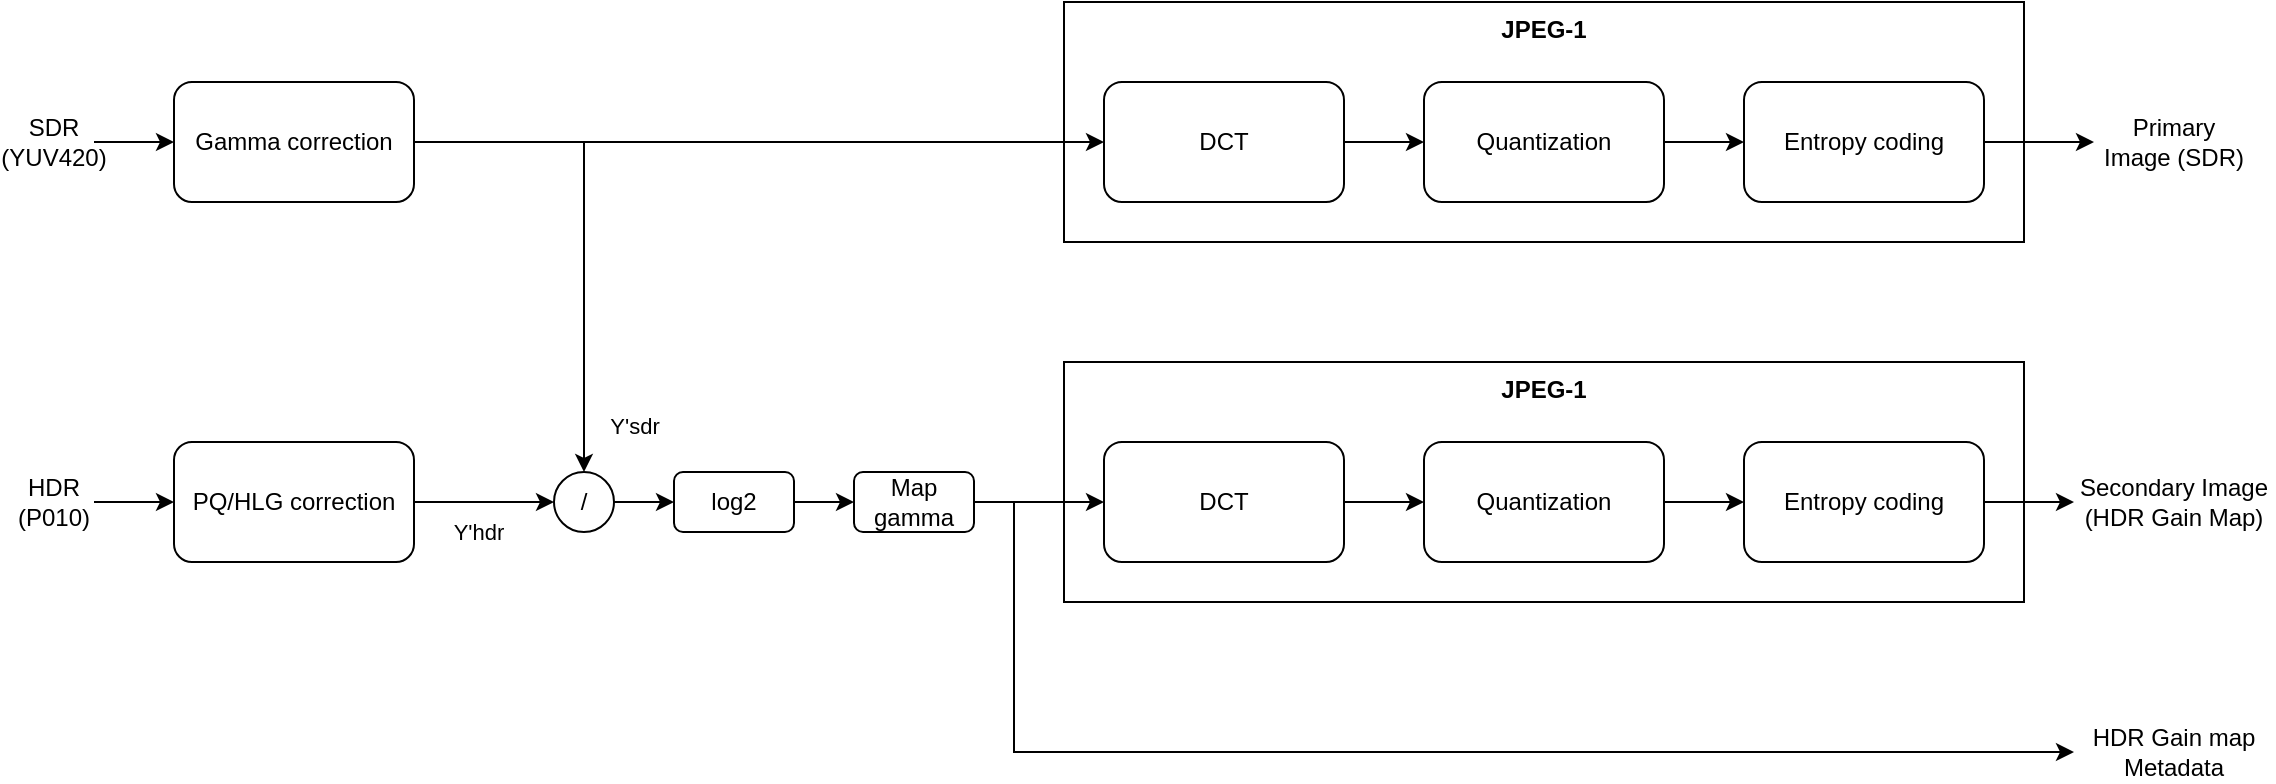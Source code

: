 <mxfile version="22.0.8" type="github">
  <diagram name="Page-1" id="1QJYVEyyZ49zdlTERRY0">
    <mxGraphModel dx="1811" dy="515" grid="1" gridSize="10" guides="1" tooltips="1" connect="1" arrows="1" fold="1" page="1" pageScale="1" pageWidth="850" pageHeight="1100" math="0" shadow="0">
      <root>
        <mxCell id="0" />
        <mxCell id="1" parent="0" />
        <mxCell id="TLmDA4DdHwlxJqygO5_S-24" value="JPEG-1" style="rounded=0;whiteSpace=wrap;html=1;verticalAlign=top;fontStyle=1;container=0;" vertex="1" parent="1">
          <mxGeometry x="405" y="260" width="480" height="120" as="geometry" />
        </mxCell>
        <mxCell id="TLmDA4DdHwlxJqygO5_S-7" value="JPEG-1" style="rounded=0;whiteSpace=wrap;html=1;verticalAlign=top;fontStyle=1;container=0;" vertex="1" parent="1">
          <mxGeometry x="405" y="80" width="480" height="120" as="geometry" />
        </mxCell>
        <mxCell id="TLmDA4DdHwlxJqygO5_S-1" value="DCT" style="rounded=1;whiteSpace=wrap;html=1;container=0;" vertex="1" parent="1">
          <mxGeometry x="425" y="120" width="120" height="60" as="geometry" />
        </mxCell>
        <mxCell id="TLmDA4DdHwlxJqygO5_S-3" value="Quantization" style="rounded=1;whiteSpace=wrap;html=1;container=0;" vertex="1" parent="1">
          <mxGeometry x="585" y="120" width="120" height="60" as="geometry" />
        </mxCell>
        <mxCell id="TLmDA4DdHwlxJqygO5_S-5" style="edgeStyle=orthogonalEdgeStyle;rounded=0;orthogonalLoop=1;jettySize=auto;html=1;" edge="1" parent="1" source="TLmDA4DdHwlxJqygO5_S-1" target="TLmDA4DdHwlxJqygO5_S-3">
          <mxGeometry relative="1" as="geometry" />
        </mxCell>
        <mxCell id="TLmDA4DdHwlxJqygO5_S-34" style="edgeStyle=orthogonalEdgeStyle;rounded=0;orthogonalLoop=1;jettySize=auto;html=1;" edge="1" parent="1" source="TLmDA4DdHwlxJqygO5_S-4" target="TLmDA4DdHwlxJqygO5_S-35">
          <mxGeometry relative="1" as="geometry">
            <mxPoint x="920" y="150" as="targetPoint" />
          </mxGeometry>
        </mxCell>
        <mxCell id="TLmDA4DdHwlxJqygO5_S-4" value="Entropy coding" style="rounded=1;whiteSpace=wrap;html=1;container=0;" vertex="1" parent="1">
          <mxGeometry x="745" y="120" width="120" height="60" as="geometry" />
        </mxCell>
        <mxCell id="TLmDA4DdHwlxJqygO5_S-6" style="edgeStyle=orthogonalEdgeStyle;rounded=0;orthogonalLoop=1;jettySize=auto;html=1;" edge="1" parent="1" source="TLmDA4DdHwlxJqygO5_S-3" target="TLmDA4DdHwlxJqygO5_S-4">
          <mxGeometry relative="1" as="geometry" />
        </mxCell>
        <mxCell id="TLmDA4DdHwlxJqygO5_S-11" style="edgeStyle=orthogonalEdgeStyle;rounded=0;orthogonalLoop=1;jettySize=auto;html=1;exitX=1;exitY=0.5;exitDx=0;exitDy=0;" edge="1" parent="1" source="TLmDA4DdHwlxJqygO5_S-10" target="TLmDA4DdHwlxJqygO5_S-1">
          <mxGeometry relative="1" as="geometry" />
        </mxCell>
        <mxCell id="TLmDA4DdHwlxJqygO5_S-18" style="edgeStyle=orthogonalEdgeStyle;rounded=0;orthogonalLoop=1;jettySize=auto;html=1;" edge="1" parent="1" source="TLmDA4DdHwlxJqygO5_S-10" target="TLmDA4DdHwlxJqygO5_S-17">
          <mxGeometry relative="1" as="geometry" />
        </mxCell>
        <mxCell id="TLmDA4DdHwlxJqygO5_S-32" value="Y&#39;sdr" style="edgeLabel;html=1;align=center;verticalAlign=middle;resizable=0;points=[];" vertex="1" connectable="0" parent="TLmDA4DdHwlxJqygO5_S-18">
          <mxGeometry x="0.81" y="-1" relative="1" as="geometry">
            <mxPoint x="26" as="offset" />
          </mxGeometry>
        </mxCell>
        <mxCell id="TLmDA4DdHwlxJqygO5_S-10" value="Gamma correction" style="rounded=1;whiteSpace=wrap;html=1;" vertex="1" parent="1">
          <mxGeometry x="-40" y="120" width="120" height="60" as="geometry" />
        </mxCell>
        <mxCell id="TLmDA4DdHwlxJqygO5_S-13" style="edgeStyle=orthogonalEdgeStyle;rounded=0;orthogonalLoop=1;jettySize=auto;html=1;entryX=0;entryY=0.5;entryDx=0;entryDy=0;" edge="1" parent="1" source="TLmDA4DdHwlxJqygO5_S-12" target="TLmDA4DdHwlxJqygO5_S-10">
          <mxGeometry relative="1" as="geometry" />
        </mxCell>
        <mxCell id="TLmDA4DdHwlxJqygO5_S-12" value="SDR&lt;br&gt;(YUV420)" style="rounded=1;whiteSpace=wrap;html=1;strokeColor=none;fillColor=none;align=center;" vertex="1" parent="1">
          <mxGeometry x="-120" y="120" width="40" height="60" as="geometry" />
        </mxCell>
        <mxCell id="TLmDA4DdHwlxJqygO5_S-19" style="edgeStyle=orthogonalEdgeStyle;rounded=0;orthogonalLoop=1;jettySize=auto;html=1;exitX=1;exitY=0.5;exitDx=0;exitDy=0;entryX=0;entryY=0.5;entryDx=0;entryDy=0;" edge="1" parent="1" source="TLmDA4DdHwlxJqygO5_S-14" target="TLmDA4DdHwlxJqygO5_S-17">
          <mxGeometry relative="1" as="geometry" />
        </mxCell>
        <mxCell id="TLmDA4DdHwlxJqygO5_S-33" value="Y&#39;hdr" style="edgeLabel;html=1;align=center;verticalAlign=middle;resizable=0;points=[];" vertex="1" connectable="0" parent="TLmDA4DdHwlxJqygO5_S-19">
          <mxGeometry x="-0.087" relative="1" as="geometry">
            <mxPoint y="15" as="offset" />
          </mxGeometry>
        </mxCell>
        <mxCell id="TLmDA4DdHwlxJqygO5_S-14" value="PQ/HLG correction" style="rounded=1;whiteSpace=wrap;html=1;" vertex="1" parent="1">
          <mxGeometry x="-40" y="300" width="120" height="60" as="geometry" />
        </mxCell>
        <mxCell id="TLmDA4DdHwlxJqygO5_S-15" style="edgeStyle=orthogonalEdgeStyle;rounded=0;orthogonalLoop=1;jettySize=auto;html=1;entryX=0;entryY=0.5;entryDx=0;entryDy=0;" edge="1" parent="1" source="TLmDA4DdHwlxJqygO5_S-16" target="TLmDA4DdHwlxJqygO5_S-14">
          <mxGeometry relative="1" as="geometry" />
        </mxCell>
        <mxCell id="TLmDA4DdHwlxJqygO5_S-16" value="HDR&lt;br&gt;(P010)" style="rounded=1;whiteSpace=wrap;html=1;strokeColor=none;fillColor=none;" vertex="1" parent="1">
          <mxGeometry x="-120" y="300" width="40" height="60" as="geometry" />
        </mxCell>
        <mxCell id="TLmDA4DdHwlxJqygO5_S-21" style="edgeStyle=orthogonalEdgeStyle;rounded=0;orthogonalLoop=1;jettySize=auto;html=1;exitX=1;exitY=0.5;exitDx=0;exitDy=0;" edge="1" parent="1" source="TLmDA4DdHwlxJqygO5_S-17" target="TLmDA4DdHwlxJqygO5_S-20">
          <mxGeometry relative="1" as="geometry">
            <mxPoint x="220.0" y="330" as="sourcePoint" />
          </mxGeometry>
        </mxCell>
        <mxCell id="TLmDA4DdHwlxJqygO5_S-17" value="/" style="ellipse;whiteSpace=wrap;html=1;aspect=fixed;" vertex="1" parent="1">
          <mxGeometry x="150" y="315" width="30" height="30" as="geometry" />
        </mxCell>
        <mxCell id="TLmDA4DdHwlxJqygO5_S-23" style="edgeStyle=orthogonalEdgeStyle;rounded=0;orthogonalLoop=1;jettySize=auto;html=1;" edge="1" parent="1" source="TLmDA4DdHwlxJqygO5_S-20" target="TLmDA4DdHwlxJqygO5_S-22">
          <mxGeometry relative="1" as="geometry" />
        </mxCell>
        <mxCell id="TLmDA4DdHwlxJqygO5_S-20" value="log2" style="rounded=1;whiteSpace=wrap;html=1;" vertex="1" parent="1">
          <mxGeometry x="210" y="315" width="60" height="30" as="geometry" />
        </mxCell>
        <mxCell id="TLmDA4DdHwlxJqygO5_S-30" style="edgeStyle=orthogonalEdgeStyle;rounded=0;orthogonalLoop=1;jettySize=auto;html=1;entryX=0;entryY=0.5;entryDx=0;entryDy=0;" edge="1" parent="1" source="TLmDA4DdHwlxJqygO5_S-22" target="TLmDA4DdHwlxJqygO5_S-25">
          <mxGeometry relative="1" as="geometry" />
        </mxCell>
        <mxCell id="TLmDA4DdHwlxJqygO5_S-39" style="edgeStyle=elbowEdgeStyle;rounded=0;orthogonalLoop=1;jettySize=auto;html=1;" edge="1" parent="1" source="TLmDA4DdHwlxJqygO5_S-22" target="TLmDA4DdHwlxJqygO5_S-40">
          <mxGeometry relative="1" as="geometry">
            <mxPoint x="910" y="460" as="targetPoint" />
            <Array as="points">
              <mxPoint x="380" y="410" />
            </Array>
          </mxGeometry>
        </mxCell>
        <mxCell id="TLmDA4DdHwlxJqygO5_S-22" value="Map gamma" style="rounded=1;whiteSpace=wrap;html=1;" vertex="1" parent="1">
          <mxGeometry x="300" y="315" width="60" height="30" as="geometry" />
        </mxCell>
        <mxCell id="TLmDA4DdHwlxJqygO5_S-25" value="DCT" style="rounded=1;whiteSpace=wrap;html=1;container=0;" vertex="1" parent="1">
          <mxGeometry x="425" y="300" width="120" height="60" as="geometry" />
        </mxCell>
        <mxCell id="TLmDA4DdHwlxJqygO5_S-26" value="Quantization" style="rounded=1;whiteSpace=wrap;html=1;container=0;" vertex="1" parent="1">
          <mxGeometry x="585" y="300" width="120" height="60" as="geometry" />
        </mxCell>
        <mxCell id="TLmDA4DdHwlxJqygO5_S-27" style="edgeStyle=orthogonalEdgeStyle;rounded=0;orthogonalLoop=1;jettySize=auto;html=1;" edge="1" parent="1" source="TLmDA4DdHwlxJqygO5_S-25" target="TLmDA4DdHwlxJqygO5_S-26">
          <mxGeometry relative="1" as="geometry" />
        </mxCell>
        <mxCell id="TLmDA4DdHwlxJqygO5_S-36" style="edgeStyle=orthogonalEdgeStyle;rounded=0;orthogonalLoop=1;jettySize=auto;html=1;" edge="1" parent="1" source="TLmDA4DdHwlxJqygO5_S-28" target="TLmDA4DdHwlxJqygO5_S-37">
          <mxGeometry relative="1" as="geometry">
            <mxPoint x="910" y="330" as="targetPoint" />
          </mxGeometry>
        </mxCell>
        <mxCell id="TLmDA4DdHwlxJqygO5_S-28" value="Entropy coding" style="rounded=1;whiteSpace=wrap;html=1;container=0;" vertex="1" parent="1">
          <mxGeometry x="745" y="300" width="120" height="60" as="geometry" />
        </mxCell>
        <mxCell id="TLmDA4DdHwlxJqygO5_S-29" style="edgeStyle=orthogonalEdgeStyle;rounded=0;orthogonalLoop=1;jettySize=auto;html=1;" edge="1" parent="1" source="TLmDA4DdHwlxJqygO5_S-26" target="TLmDA4DdHwlxJqygO5_S-28">
          <mxGeometry relative="1" as="geometry" />
        </mxCell>
        <mxCell id="TLmDA4DdHwlxJqygO5_S-35" value="Primary Image (SDR)" style="text;html=1;strokeColor=none;fillColor=none;align=center;verticalAlign=middle;whiteSpace=wrap;rounded=0;" vertex="1" parent="1">
          <mxGeometry x="920" y="135" width="80" height="30" as="geometry" />
        </mxCell>
        <mxCell id="TLmDA4DdHwlxJqygO5_S-37" value="Secondary Image (HDR Gain Map)" style="text;html=1;strokeColor=none;fillColor=none;align=center;verticalAlign=middle;whiteSpace=wrap;rounded=0;" vertex="1" parent="1">
          <mxGeometry x="910" y="315" width="100" height="30" as="geometry" />
        </mxCell>
        <mxCell id="TLmDA4DdHwlxJqygO5_S-40" value="HDR Gain map Metadata" style="text;html=1;strokeColor=none;fillColor=none;align=center;verticalAlign=middle;whiteSpace=wrap;rounded=0;" vertex="1" parent="1">
          <mxGeometry x="910" y="440" width="100" height="30" as="geometry" />
        </mxCell>
      </root>
    </mxGraphModel>
  </diagram>
</mxfile>
